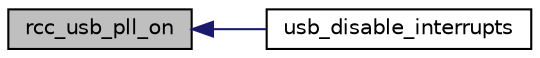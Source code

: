 digraph "rcc_usb_pll_on"
{
  edge [fontname="Helvetica",fontsize="10",labelfontname="Helvetica",labelfontsize="10"];
  node [fontname="Helvetica",fontsize="10",shape=record];
  rankdir="LR";
  Node1 [label="rcc_usb_pll_on",height=0.2,width=0.4,color="black", fillcolor="grey75", style="filled", fontcolor="black"];
  Node1 -> Node2 [dir="back",color="midnightblue",fontsize="10",style="solid",fontname="Helvetica"];
  Node2 [label="usb_disable_interrupts",height=0.2,width=0.4,color="black", fillcolor="white", style="filled",URL="$group__usb__file.html#ga86efee4380227664681caba4d4c2a010",tooltip="Disable Specific USB Interrupts. "];
}
